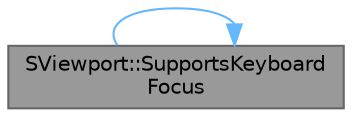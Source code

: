 digraph "SViewport::SupportsKeyboardFocus"
{
 // INTERACTIVE_SVG=YES
 // LATEX_PDF_SIZE
  bgcolor="transparent";
  edge [fontname=Helvetica,fontsize=10,labelfontname=Helvetica,labelfontsize=10];
  node [fontname=Helvetica,fontsize=10,shape=box,height=0.2,width=0.4];
  rankdir="LR";
  Node1 [id="Node000001",label="SViewport::SupportsKeyboard\lFocus",height=0.2,width=0.4,color="gray40", fillcolor="grey60", style="filled", fontcolor="black",tooltip="SViewport wants keyboard focus."];
  Node1 -> Node1 [id="edge1_Node000001_Node000001",color="steelblue1",style="solid",tooltip=" "];
}
